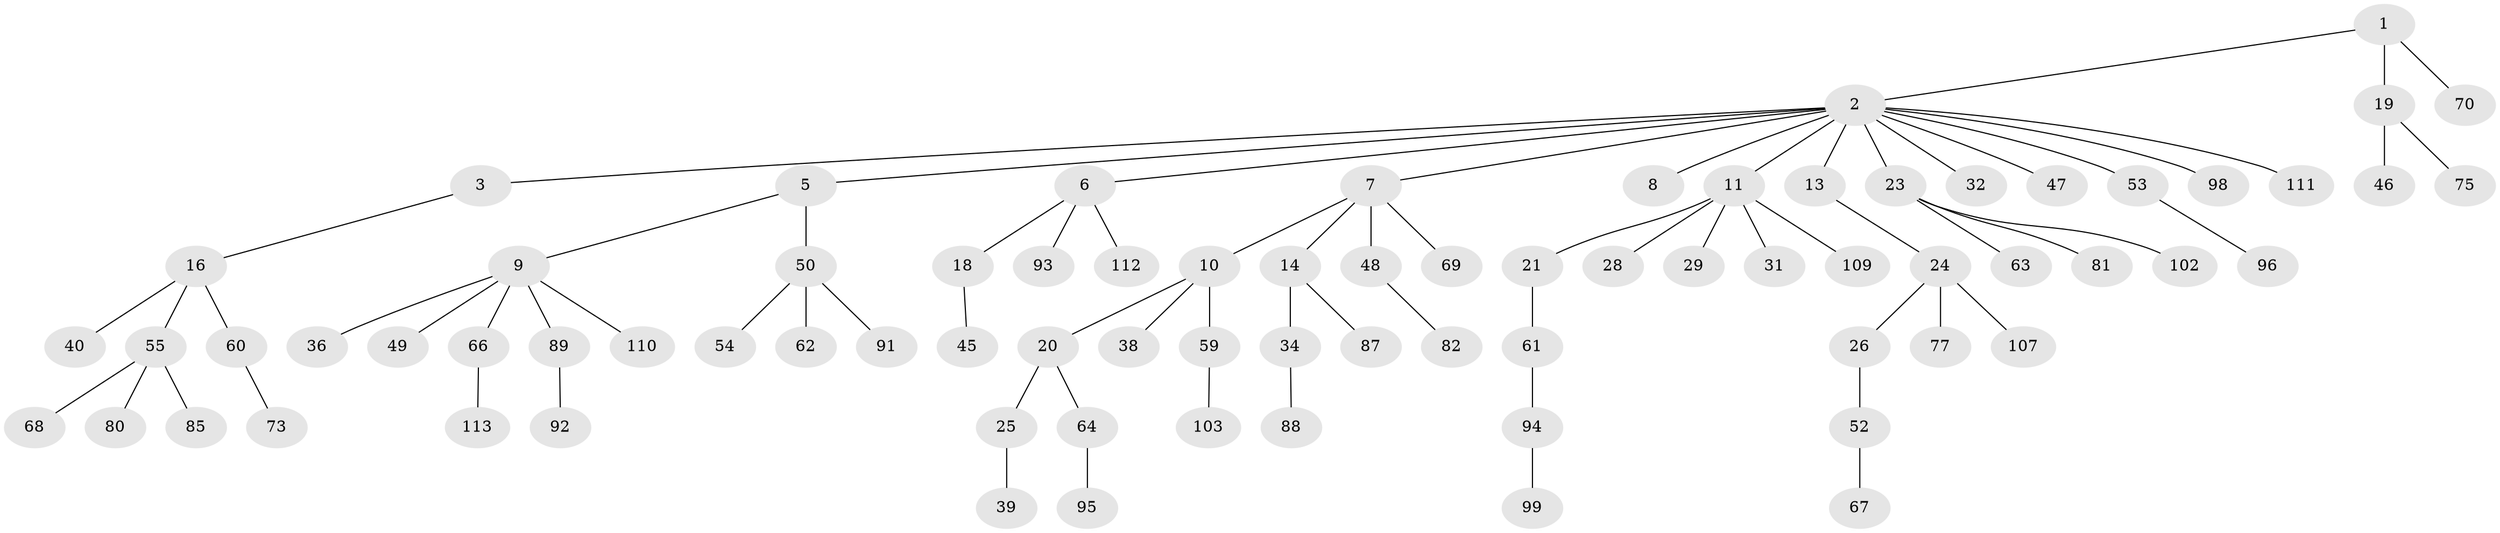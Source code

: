 // Generated by graph-tools (version 1.1) at 2025/52/02/27/25 19:52:10]
// undirected, 77 vertices, 76 edges
graph export_dot {
graph [start="1"]
  node [color=gray90,style=filled];
  1 [super="+12"];
  2 [super="+4"];
  3;
  5 [super="+90"];
  6 [super="+27"];
  7 [super="+79"];
  8;
  9 [super="+41"];
  10 [super="+37"];
  11 [super="+17"];
  13;
  14 [super="+15"];
  16 [super="+22"];
  18 [super="+71"];
  19 [super="+72"];
  20;
  21;
  23 [super="+30"];
  24 [super="+44"];
  25 [super="+33"];
  26;
  28;
  29;
  31;
  32 [super="+35"];
  34 [super="+84"];
  36 [super="+56"];
  38 [super="+43"];
  39;
  40 [super="+42"];
  45;
  46;
  47 [super="+76"];
  48 [super="+58"];
  49 [super="+57"];
  50 [super="+51"];
  52 [super="+74"];
  53 [super="+108"];
  54 [super="+105"];
  55 [super="+65"];
  59 [super="+97"];
  60;
  61;
  62 [super="+106"];
  63;
  64 [super="+86"];
  66 [super="+78"];
  67;
  68;
  69;
  70 [super="+104"];
  73;
  75;
  77;
  80;
  81 [super="+83"];
  82;
  85;
  87;
  88;
  89 [super="+100"];
  91;
  92;
  93 [super="+101"];
  94;
  95;
  96;
  98;
  99 [super="+114"];
  102;
  103;
  107;
  109;
  110;
  111;
  112;
  113;
  1 -- 2;
  1 -- 19;
  1 -- 70;
  2 -- 3;
  2 -- 6;
  2 -- 7;
  2 -- 23;
  2 -- 32;
  2 -- 98;
  2 -- 5;
  2 -- 8;
  2 -- 11;
  2 -- 13;
  2 -- 47;
  2 -- 111;
  2 -- 53;
  3 -- 16;
  5 -- 9;
  5 -- 50;
  6 -- 18;
  6 -- 93;
  6 -- 112;
  7 -- 10;
  7 -- 14;
  7 -- 48;
  7 -- 69;
  9 -- 36;
  9 -- 49;
  9 -- 66;
  9 -- 89;
  9 -- 110;
  10 -- 20;
  10 -- 59;
  10 -- 38;
  11 -- 28;
  11 -- 109;
  11 -- 21;
  11 -- 29;
  11 -- 31;
  13 -- 24;
  14 -- 34;
  14 -- 87;
  16 -- 60;
  16 -- 40;
  16 -- 55;
  18 -- 45;
  19 -- 46;
  19 -- 75;
  20 -- 25;
  20 -- 64;
  21 -- 61;
  23 -- 81;
  23 -- 63;
  23 -- 102;
  24 -- 26;
  24 -- 107;
  24 -- 77;
  25 -- 39;
  26 -- 52;
  34 -- 88;
  48 -- 82;
  50 -- 54;
  50 -- 62;
  50 -- 91;
  52 -- 67;
  53 -- 96;
  55 -- 68;
  55 -- 80;
  55 -- 85;
  59 -- 103;
  60 -- 73;
  61 -- 94;
  64 -- 95;
  66 -- 113;
  89 -- 92;
  94 -- 99;
}
